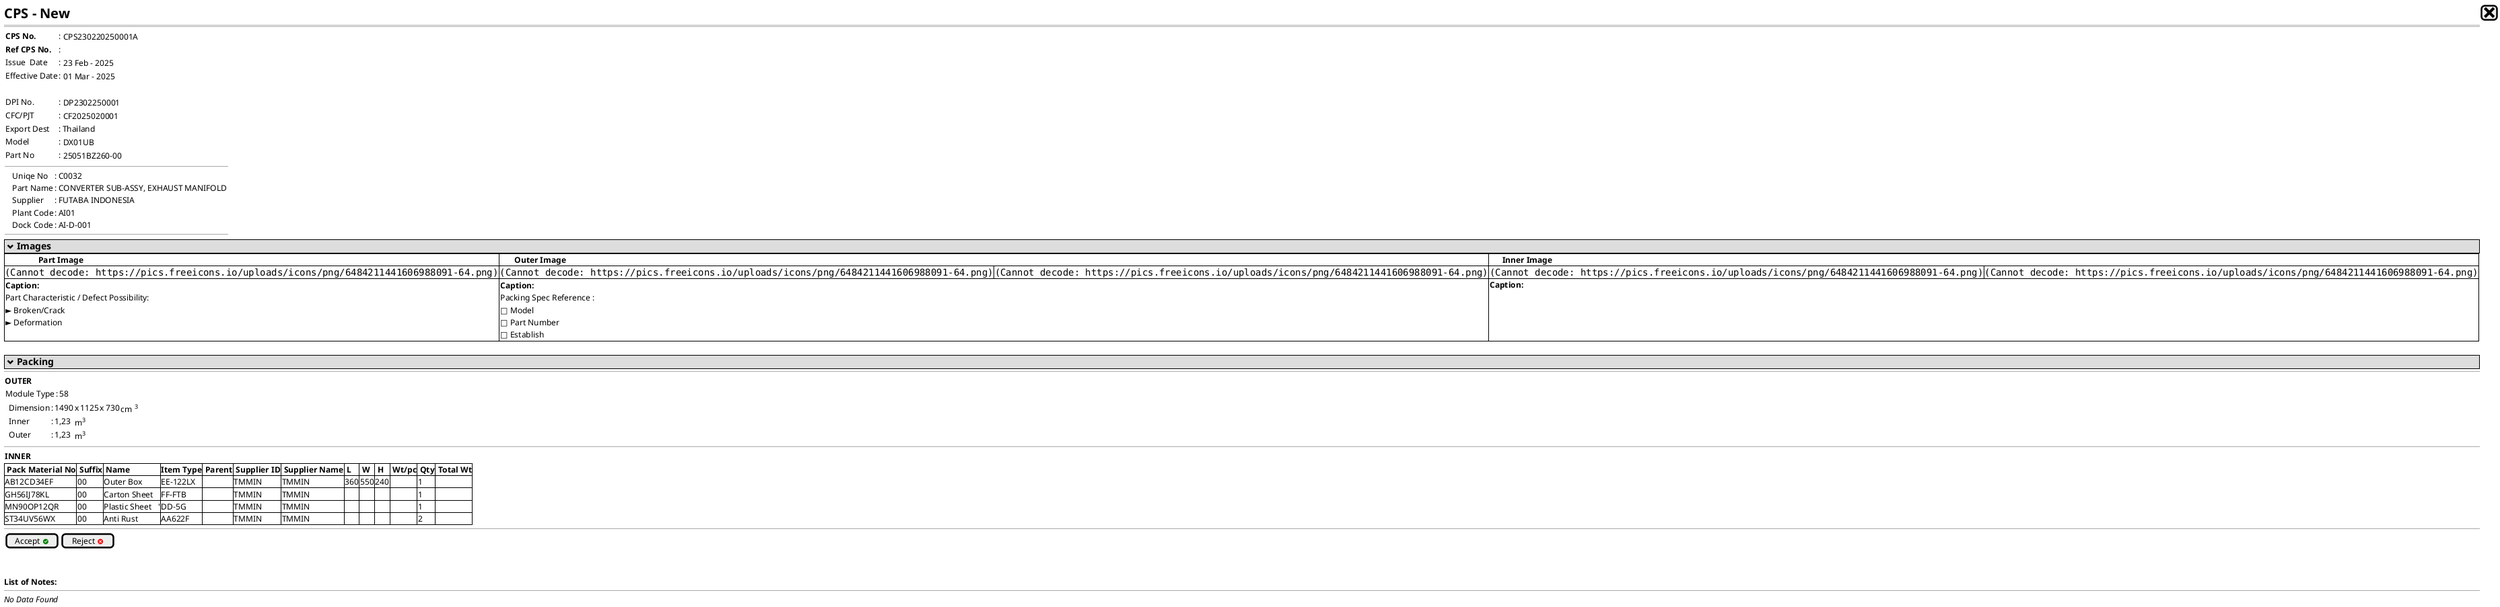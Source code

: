 ' Section Head, Dept Head Approval
@startuml
@startsalt
{
  <b><size:20>CPS - New |[<size:25><&x>]|*
  ==
  {
    {
      <b>CPS No.      |: {| CPS230220250001A  |}
      <b>Ref CPS No.  |: {|                  |} *
      Issue  Date     |: {|  23 Feb - 2025  | }
      Effective Date  |: {|  01 Mar - 2025  | }
      .
      DPI No.        |: { DP2302250001 |} *
      CFC/PJT        |: {| CF2025020001 |}
      Export Dest    |: | Thailand |*
      Model          |: {| DX01UB | }
      Part No        |: {| 25051BZ260-00 |}
    }
    --
    {
      .|.|Uniqe No    |: |C0032|*
      .|.|Part Name   |: |CONVERTER SUB-ASSY, EXHAUST MANIFOLD                    |*
      .|.|Supplier    |: |FUTABA INDONESIA|*
      .|.|Plant Code  |: | AI01|*
      .|.|Dock Code   |: | AI-D-001|*
    }
    --
  }
  ' {*
  '   <b><size:14> <&chevron-bottom> Logistic Information
  ' }
  ' {
  '    .|.|Supplier Plant Code      |: | "  "|[<&magnifying-glass>]|*
  '    .|.|TMMIN Dest Dock Code     |: | " "|[<&magnifying-glass>]|*
  '    .|.|Process Type             |: {|(X)N|.  '|()W|.  '|()X|.  '|()Y|.|}*
  '    .|.|Packing Indicator        |: {| (X)Domestic (0) .'|()Regular (1)  '| ()Service (2)  '| ()SPO (3)  |}*
  '    .|.|Address Rack             |: |"     "|*
  '    .|.|Packing Process          |: {| (X)PxP|.|()Set|.|()Lot|.|}*
  '    .|.|Qty/Kanban               |: |"     "|*
  ' }
  {
  }
  {*
    <b><size:14> <&chevron-bottom> Images
  }
  {#
    |<b>                Part Image|<b>       Outer Image|*|<b>      Inner Image|*|*
    |<img:https://pics.freeicons.io/uploads/icons/png/6484211441606988091-64.png>|<img:https://pics.freeicons.io/uploads/icons/png/6484211441606988091-64.png>|<img:https://pics.freeicons.io/uploads/icons/png/6484211441606988091-64.png>|<img:https://pics.freeicons.io/uploads/icons/png/6484211441606988091-64.png>|<img:https://pics.freeicons.io/uploads/icons/png/6484211441606988091-64.png>|*
    |{ 
       <b>Caption: 
       Part Characteristic / Defect Possibility:
       ► Broken/Crack
       ► Deformation 
    }|{ 
       <b>Caption: 
       Packing Spec Reference :        
       □ Model 
       □ Part Number
       □ Establish
    }|*|<b>Caption: |*|*|*|*
  }
  .
  {*
    <b><size:14> <&chevron-bottom> Packing
  }
  --
  {
    '1490	1125	730
    <b>OUTER
    { Module Type     |: |  58    | }*  
    {
      .| Dimension     |: | 1490 | x | 1125 | x | 730 | cm <sup>3</sup> |*
      .| Inner         |: | 1,23 | m<sup>3</sup>                      |*
      .| Outer         |: | 1,23 | m<sup>3</sup>                      |*
    }
  }
  --
  {
    |<b>INNER   | *
  }
  {#
    |<b> Pack Material No     |<b> Suffix |<b> Name         |<b>Item Type |<b> Parent    |<b> Supplier ID |<b> Supplier Name |<b> L  |<b> W  |<b> H  |<b> Wt/pc |<b> Qty |<b> Total Wt |*
    | AB12CD34EF             | 00        | Outer Box        | EE-122LX    |             .| TMMIN          | TMMIN             |360    |550    |240    |         .| 1      |           . |*
    | GH56IJ78KL             | 00        | Carton Sheet     | FF-FTB      |             .| TMMIN          | TMMIN             |.      |.      |.      |         .| 1      |           . |*
    | MN90OP12QR             | 00        | Plastic Sheet   '| DD-5G       |             .| TMMIN          | TMMIN             |.      |.      |.      |         .| 1      |           . |*
    | ST34UV56WX             | 00        | Anti Rust        | AA622F      |             .| TMMIN          | TMMIN             |.      |.      |.      |         .| 2      |           . |*
  }
  --
  {[Accept <color:green><&circle-check>] | [Reject <color:red><&circle-x>]}
  ' Note :
  ' {SI
  '   "                                                        "
  '   .
  '   .
  '   .
  ' }

  ' {[Save <&media-record>] | [Submit <&data-transfer-upload>]}
  .
  .
  <b>List of Notes:
  --
  <i>No Data Found 
}
@endsalt
@enduml
